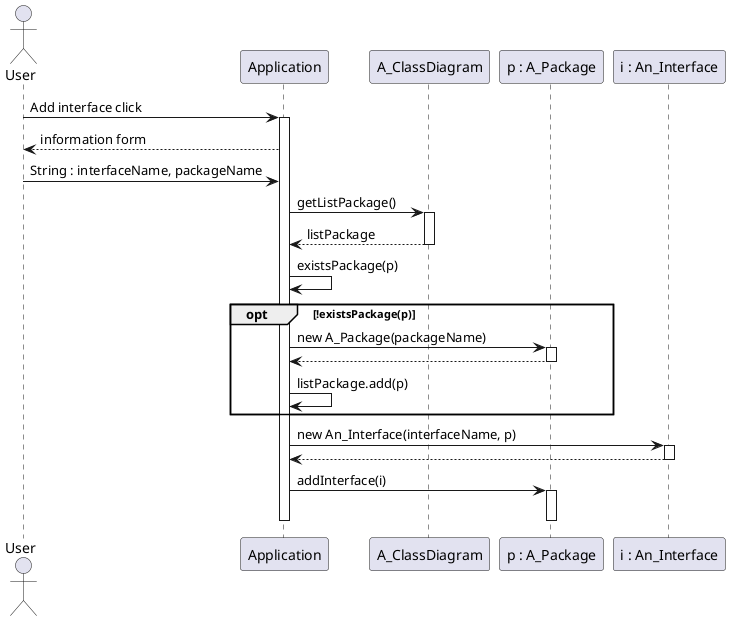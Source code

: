 @startuml

    actor User as u
    participant Application as a
    participant A_ClassDiagram as Cd
    participant "p : A_Package" as p
    participant "i : An_Interface" as i

	u -> a: Add interface click
        activate a
        a --> u: information form
        u -> a: String : interfaceName, packageName

	a -> Cd: getListPackage()
        activate Cd
	Cd --> a: listPackage
        deactivate Cd

        a -> a: existsPackage(p)

	opt !existsPackage(p)
            a -> p: new A_Package(packageName)
            activate p
            p --> a
            deactivate p
            a -> a: listPackage.add(p)
	end

	a -> i: new An_Interface(interfaceName, p)
	activate i

	i --> a
	deactivate i

        a -> p: addInterface(i)
        activate p
        deactivate p
	deactivate a

@enduml